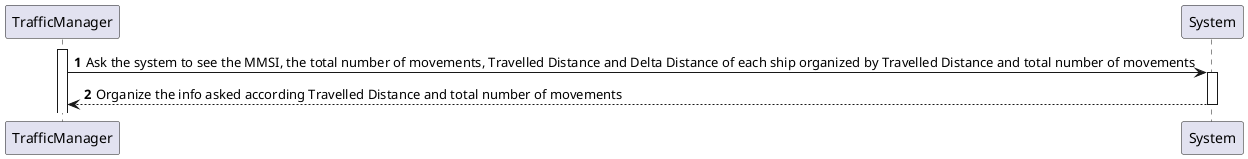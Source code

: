 @startuml
'Created by Danilton Lopes

autonumber
activate TrafficManager

 TrafficManager ->  System:  Ask the system to see the MMSI, the total number of movements, Travelled Distance and Delta Distance of each ship organized by Travelled Distance and total number of movements
 activate System

 System --> TrafficManager:  Organize the info asked according Travelled Distance and total number of movements
deactivate System

@enduml